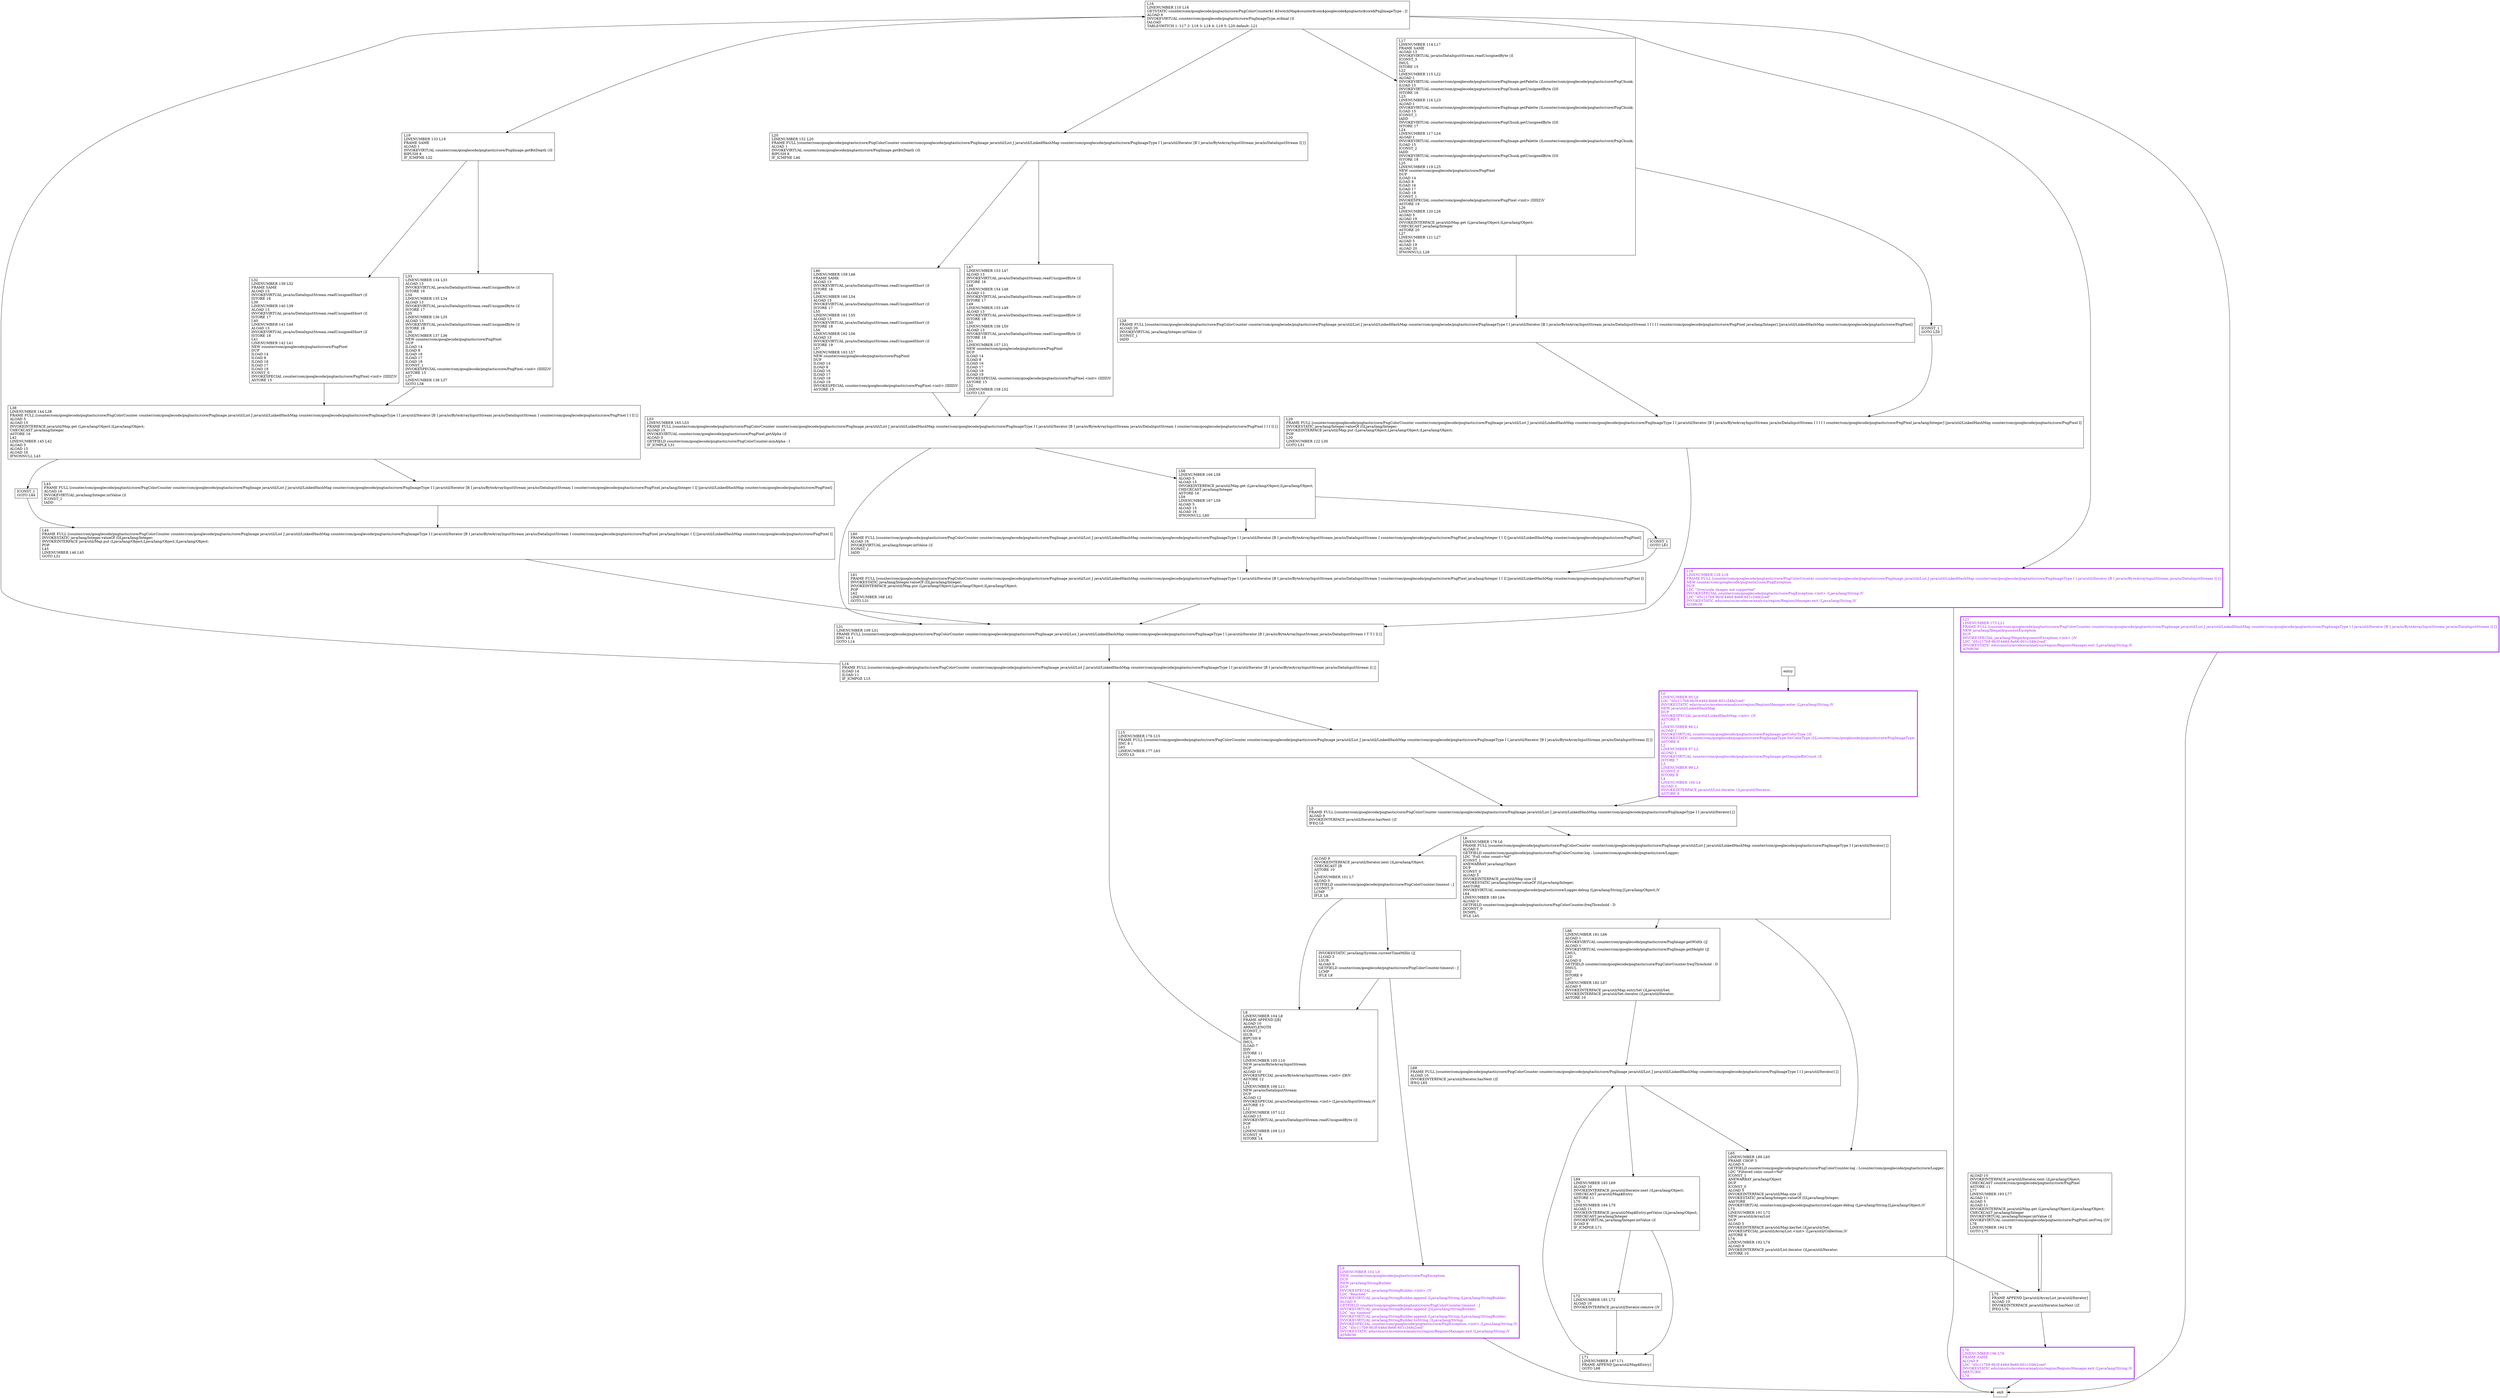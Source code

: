 digraph getColors {
node [shape=record];
1493728171 [label="ALOAD 10\lINVOKEINTERFACE java/util/Iterator.next ()Ljava/lang/Object;\lCHECKCAST counter/com/googlecode/pngtastic/core/PngPixel\lASTORE 11\lL77\lLINENUMBER 193 L77\lALOAD 11\lALOAD 5\lALOAD 11\lINVOKEINTERFACE java/util/Map.get (Ljava/lang/Object;)Ljava/lang/Object;\lCHECKCAST java/lang/Integer\lINVOKEVIRTUAL java/lang/Integer.intValue ()I\lINVOKEVIRTUAL counter/com/googlecode/pngtastic/core/PngPixel.setFreq (I)V\lL78\lLINENUMBER 194 L78\lGOTO L75\l"];
322973226 [label="L0\lLINENUMBER 95 L0\lLDC \"d5c117b9-9b3f-446d-8e66-601c34fe2ced\"\lINVOKESTATIC edu/cmu/cs/mvelezce/analysis/region/RegionsManager.enter (Ljava/lang/String;)V\lNEW java/util/LinkedHashMap\lDUP\lINVOKESPECIAL java/util/LinkedHashMap.\<init\> ()V\lASTORE 5\lL1\lLINENUMBER 96 L1\lALOAD 1\lINVOKEVIRTUAL counter/com/googlecode/pngtastic/core/PngImage.getColorType ()S\lINVOKESTATIC counter/com/googlecode/pngtastic/core/PngImageType.forColorType (I)Lcounter/com/googlecode/pngtastic/core/PngImageType;\lASTORE 6\lL2\lLINENUMBER 97 L2\lALOAD 1\lINVOKEVIRTUAL counter/com/googlecode/pngtastic/core/PngImage.getSampleBitCount ()I\lISTORE 7\lL3\lLINENUMBER 99 L3\lICONST_0\lISTORE 8\lL4\lLINENUMBER 100 L4\lALOAD 2\lINVOKEINTERFACE java/util/List.iterator ()Ljava/util/Iterator;\lASTORE 9\l"];
997624486 [label="L46\lLINENUMBER 159 L46\lFRAME SAME\lALOAD 13\lINVOKEVIRTUAL java/io/DataInputStream.readUnsignedShort ()I\lISTORE 16\lL54\lLINENUMBER 160 L54\lALOAD 13\lINVOKEVIRTUAL java/io/DataInputStream.readUnsignedShort ()I\lISTORE 17\lL55\lLINENUMBER 161 L55\lALOAD 13\lINVOKEVIRTUAL java/io/DataInputStream.readUnsignedShort ()I\lISTORE 18\lL56\lLINENUMBER 162 L56\lALOAD 13\lINVOKEVIRTUAL java/io/DataInputStream.readUnsignedShort ()I\lISTORE 19\lL57\lLINENUMBER 163 L57\lNEW counter/com/googlecode/pngtastic/core/PngPixel\lDUP\lILOAD 14\lILOAD 8\lILOAD 16\lILOAD 17\lILOAD 18\lILOAD 19\lINVOKESPECIAL counter/com/googlecode/pngtastic/core/PngPixel.\<init\> (IIIIII)V\lASTORE 15\l"];
1263493626 [label="L69\lLINENUMBER 183 L69\lALOAD 10\lINVOKEINTERFACE java/util/Iterator.next ()Ljava/lang/Object;\lCHECKCAST java/util/Map$Entry\lASTORE 11\lL70\lLINENUMBER 184 L70\lALOAD 11\lINVOKEINTERFACE java/util/Map$Entry.getValue ()Ljava/lang/Object;\lCHECKCAST java/lang/Integer\lINVOKEVIRTUAL java/lang/Integer.intValue ()I\lILOAD 9\lIF_ICMPGE L71\l"];
1408004140 [label="L72\lLINENUMBER 185 L72\lALOAD 10\lINVOKEINTERFACE java/util/Iterator.remove ()V\l"];
939052735 [label="L32\lLINENUMBER 139 L32\lFRAME SAME\lALOAD 13\lINVOKEVIRTUAL java/io/DataInputStream.readUnsignedShort ()I\lISTORE 16\lL39\lLINENUMBER 140 L39\lALOAD 13\lINVOKEVIRTUAL java/io/DataInputStream.readUnsignedShort ()I\lISTORE 17\lL40\lLINENUMBER 141 L40\lALOAD 13\lINVOKEVIRTUAL java/io/DataInputStream.readUnsignedShort ()I\lISTORE 18\lL41\lLINENUMBER 142 L41\lNEW counter/com/googlecode/pngtastic/core/PngPixel\lDUP\lILOAD 14\lILOAD 8\lILOAD 16\lILOAD 17\lILOAD 18\lICONST_0\lINVOKESPECIAL counter/com/googlecode/pngtastic/core/PngPixel.\<init\> (IIIIIZ)V\lASTORE 15\l"];
357789222 [label="INVOKESTATIC java/lang/System.currentTimeMillis ()J\lLLOAD 3\lLSUB\lALOAD 0\lGETFIELD counter/com/googlecode/pngtastic/core/PngColorCounter.timeout : J\lLCMP\lIFLE L8\l"];
129080114 [label="ICONST_1\lGOTO L61\l"];
758409827 [label="L53\lLINENUMBER 165 L53\lFRAME FULL [counter/com/googlecode/pngtastic/core/PngColorCounter counter/com/googlecode/pngtastic/core/PngImage java/util/List J java/util/LinkedHashMap counter/com/googlecode/pngtastic/core/PngImageType I I java/util/Iterator [B I java/io/ByteArrayInputStream java/io/DataInputStream I counter/com/googlecode/pngtastic/core/PngPixel I I I I] []\lALOAD 15\lINVOKEVIRTUAL counter/com/googlecode/pngtastic/core/PngPixel.getAlpha ()I\lALOAD 0\lGETFIELD counter/com/googlecode/pngtastic/core/PngColorCounter.minAlpha : I\lIF_ICMPLE L31\l"];
1053278746 [label="L58\lLINENUMBER 166 L58\lALOAD 5\lALOAD 15\lINVOKEINTERFACE java/util/Map.get (Ljava/lang/Object;)Ljava/lang/Object;\lCHECKCAST java/lang/Integer\lASTORE 16\lL59\lLINENUMBER 167 L59\lALOAD 5\lALOAD 15\lALOAD 16\lIFNONNULL L60\l"];
263164459 [label="L6\lLINENUMBER 178 L6\lFRAME FULL [counter/com/googlecode/pngtastic/core/PngColorCounter counter/com/googlecode/pngtastic/core/PngImage java/util/List J java/util/LinkedHashMap counter/com/googlecode/pngtastic/core/PngImageType I I java/util/Iterator] []\lALOAD 0\lGETFIELD counter/com/googlecode/pngtastic/core/PngColorCounter.log : Lcounter/com/googlecode/pngtastic/core/Logger;\lLDC \"Full color count=%d\"\lICONST_1\lANEWARRAY java/lang/Object\lDUP\lICONST_0\lALOAD 5\lINVOKEINTERFACE java/util/Map.size ()I\lINVOKESTATIC java/lang/Integer.valueOf (I)Ljava/lang/Integer;\lAASTORE\lINVOKEVIRTUAL counter/com/googlecode/pngtastic/core/Logger.debug (Ljava/lang/String;[Ljava/lang/Object;)V\lL64\lLINENUMBER 180 L64\lALOAD 0\lGETFIELD counter/com/googlecode/pngtastic/core/PngColorCounter.freqThreshold : D\lDCONST_0\lDCMPL\lIFLE L65\l"];
1563016020 [label="L14\lFRAME FULL [counter/com/googlecode/pngtastic/core/PngColorCounter counter/com/googlecode/pngtastic/core/PngImage java/util/List J java/util/LinkedHashMap counter/com/googlecode/pngtastic/core/PngImageType I I java/util/Iterator [B I java/io/ByteArrayInputStream java/io/DataInputStream I] []\lILOAD 14\lILOAD 11\lIF_ICMPGE L15\l"];
438819043 [label="L33\lLINENUMBER 134 L33\lALOAD 13\lINVOKEVIRTUAL java/io/DataInputStream.readUnsignedByte ()I\lISTORE 16\lL34\lLINENUMBER 135 L34\lALOAD 13\lINVOKEVIRTUAL java/io/DataInputStream.readUnsignedByte ()I\lISTORE 17\lL35\lLINENUMBER 136 L35\lALOAD 13\lINVOKEVIRTUAL java/io/DataInputStream.readUnsignedByte ()I\lISTORE 18\lL36\lLINENUMBER 137 L36\lNEW counter/com/googlecode/pngtastic/core/PngPixel\lDUP\lILOAD 14\lILOAD 8\lILOAD 16\lILOAD 17\lILOAD 18\lICONST_1\lINVOKESPECIAL counter/com/googlecode/pngtastic/core/PngPixel.\<init\> (IIIIIZ)V\lASTORE 15\lL37\lLINENUMBER 138 L37\lGOTO L38\l"];
1691542613 [label="L31\lLINENUMBER 109 L31\lFRAME FULL [counter/com/googlecode/pngtastic/core/PngColorCounter counter/com/googlecode/pngtastic/core/PngImage java/util/List J java/util/LinkedHashMap counter/com/googlecode/pngtastic/core/PngImageType I I java/util/Iterator [B I java/io/ByteArrayInputStream java/io/DataInputStream I T T I I] []\lIINC 14 1\lGOTO L14\l"];
964696545 [label="L47\lLINENUMBER 153 L47\lALOAD 13\lINVOKEVIRTUAL java/io/DataInputStream.readUnsignedByte ()I\lISTORE 16\lL48\lLINENUMBER 154 L48\lALOAD 13\lINVOKEVIRTUAL java/io/DataInputStream.readUnsignedByte ()I\lISTORE 17\lL49\lLINENUMBER 155 L49\lALOAD 13\lINVOKEVIRTUAL java/io/DataInputStream.readUnsignedByte ()I\lISTORE 18\lL50\lLINENUMBER 156 L50\lALOAD 13\lINVOKEVIRTUAL java/io/DataInputStream.readUnsignedByte ()I\lISTORE 19\lL51\lLINENUMBER 157 L51\lNEW counter/com/googlecode/pngtastic/core/PngPixel\lDUP\lILOAD 14\lILOAD 8\lILOAD 16\lILOAD 17\lILOAD 18\lILOAD 19\lINVOKESPECIAL counter/com/googlecode/pngtastic/core/PngPixel.\<init\> (IIIIII)V\lASTORE 15\lL52\lLINENUMBER 158 L52\lGOTO L53\l"];
1839982675 [label="L68\lFRAME FULL [counter/com/googlecode/pngtastic/core/PngColorCounter counter/com/googlecode/pngtastic/core/PngImage java/util/List J java/util/LinkedHashMap counter/com/googlecode/pngtastic/core/PngImageType I I I java/util/Iterator] []\lALOAD 10\lINVOKEINTERFACE java/util/Iterator.hasNext ()Z\lIFEQ L65\l"];
1777895391 [label="L75\lFRAME APPEND [java/util/ArrayList java/util/Iterator]\lALOAD 10\lINVOKEINTERFACE java/util/Iterator.hasNext ()Z\lIFEQ L76\l"];
1775574454 [label="L76\lLINENUMBER 196 L76\lFRAME SAME\lALOAD 9\lLDC \"d5c117b9-9b3f-446d-8e66-601c34fe2ced\"\lINVOKESTATIC edu/cmu/cs/mvelezce/analysis/region/RegionsManager.exit (Ljava/lang/String;)V\lARETURN\lL79\l"];
757382779 [label="L5\lFRAME FULL [counter/com/googlecode/pngtastic/core/PngColorCounter counter/com/googlecode/pngtastic/core/PngImage java/util/List J java/util/LinkedHashMap counter/com/googlecode/pngtastic/core/PngImageType I I java/util/Iterator] []\lALOAD 9\lINVOKEINTERFACE java/util/Iterator.hasNext ()Z\lIFEQ L6\l"];
1426640130 [label="L44\lFRAME FULL [counter/com/googlecode/pngtastic/core/PngColorCounter counter/com/googlecode/pngtastic/core/PngImage java/util/List J java/util/LinkedHashMap counter/com/googlecode/pngtastic/core/PngImageType I I java/util/Iterator [B I java/io/ByteArrayInputStream java/io/DataInputStream I counter/com/googlecode/pngtastic/core/PngPixel java/lang/Integer I I] [java/util/LinkedHashMap counter/com/googlecode/pngtastic/core/PngPixel I]\lINVOKESTATIC java/lang/Integer.valueOf (I)Ljava/lang/Integer;\lINVOKEINTERFACE java/util/Map.put (Ljava/lang/Object;Ljava/lang/Object;)Ljava/lang/Object;\lPOP\lL45\lLINENUMBER 146 L45\lGOTO L31\l"];
1076303849 [label="L18\lLINENUMBER 128 L18\lFRAME FULL [counter/com/googlecode/pngtastic/core/PngColorCounter counter/com/googlecode/pngtastic/core/PngImage java/util/List J java/util/LinkedHashMap counter/com/googlecode/pngtastic/core/PngImageType I I java/util/Iterator [B I java/io/ByteArrayInputStream java/io/DataInputStream I] []\lNEW counter/com/googlecode/pngtastic/core/PngException\lDUP\lLDC \"Greyscale images not supported\"\lINVOKESPECIAL counter/com/googlecode/pngtastic/core/PngException.\<init\> (Ljava/lang/String;)V\lLDC \"d5c117b9-9b3f-446d-8e66-601c34fe2ced\"\lINVOKESTATIC edu/cmu/cs/mvelezce/analysis/region/RegionsManager.exit (Ljava/lang/String;)V\lATHROW\l"];
1506445257 [label="L20\lLINENUMBER 152 L20\lFRAME FULL [counter/com/googlecode/pngtastic/core/PngColorCounter counter/com/googlecode/pngtastic/core/PngImage java/util/List J java/util/LinkedHashMap counter/com/googlecode/pngtastic/core/PngImageType I I java/util/Iterator [B I java/io/ByteArrayInputStream java/io/DataInputStream I] []\lALOAD 1\lINVOKEVIRTUAL counter/com/googlecode/pngtastic/core/PngImage.getBitDepth ()S\lBIPUSH 8\lIF_ICMPNE L46\l"];
11557015 [label="L43\lFRAME FULL [counter/com/googlecode/pngtastic/core/PngColorCounter counter/com/googlecode/pngtastic/core/PngImage java/util/List J java/util/LinkedHashMap counter/com/googlecode/pngtastic/core/PngImageType I I java/util/Iterator [B I java/io/ByteArrayInputStream java/io/DataInputStream I counter/com/googlecode/pngtastic/core/PngPixel java/lang/Integer I I] [java/util/LinkedHashMap counter/com/googlecode/pngtastic/core/PngPixel]\lALOAD 16\lINVOKEVIRTUAL java/lang/Integer.intValue ()I\lICONST_1\lIADD\l"];
615353505 [label="L21\lLINENUMBER 173 L21\lFRAME FULL [counter/com/googlecode/pngtastic/core/PngColorCounter counter/com/googlecode/pngtastic/core/PngImage java/util/List J java/util/LinkedHashMap counter/com/googlecode/pngtastic/core/PngImageType I I java/util/Iterator [B I java/io/ByteArrayInputStream java/io/DataInputStream I] []\lNEW java/lang/IllegalArgumentException\lDUP\lINVOKESPECIAL java/lang/IllegalArgumentException.\<init\> ()V\lLDC \"d5c117b9-9b3f-446d-8e66-601c34fe2ced\"\lINVOKESTATIC edu/cmu/cs/mvelezce/analysis/region/RegionsManager.exit (Ljava/lang/String;)V\lATHROW\l"];
495770762 [label="L8\lLINENUMBER 104 L8\lFRAME APPEND [[B]\lALOAD 10\lARRAYLENGTH\lICONST_1\lISUB\lBIPUSH 8\lIMUL\lILOAD 7\lIDIV\lISTORE 11\lL10\lLINENUMBER 105 L10\lNEW java/io/ByteArrayInputStream\lDUP\lALOAD 10\lINVOKESPECIAL java/io/ByteArrayInputStream.\<init\> ([B)V\lASTORE 12\lL11\lLINENUMBER 106 L11\lNEW java/io/DataInputStream\lDUP\lALOAD 12\lINVOKESPECIAL java/io/DataInputStream.\<init\> (Ljava/io/InputStream;)V\lASTORE 13\lL12\lLINENUMBER 107 L12\lALOAD 13\lINVOKEVIRTUAL java/io/DataInputStream.readUnsignedByte ()I\lPOP\lL13\lLINENUMBER 109 L13\lICONST_0\lISTORE 14\l"];
1838863071 [label="ALOAD 9\lINVOKEINTERFACE java/util/Iterator.next ()Ljava/lang/Object;\lCHECKCAST [B\lASTORE 10\lL7\lLINENUMBER 101 L7\lALOAD 0\lGETFIELD counter/com/googlecode/pngtastic/core/PngColorCounter.timeout : J\lLCONST_0\lLCMP\lIFLE L8\l"];
1529025944 [label="L71\lLINENUMBER 187 L71\lFRAME APPEND [java/util/Map$Entry]\lGOTO L68\l"];
230732017 [label="L66\lLINENUMBER 181 L66\lALOAD 1\lINVOKEVIRTUAL counter/com/googlecode/pngtastic/core/PngImage.getWidth ()J\lALOAD 1\lINVOKEVIRTUAL counter/com/googlecode/pngtastic/core/PngImage.getHeight ()J\lLMUL\lL2D\lALOAD 0\lGETFIELD counter/com/googlecode/pngtastic/core/PngColorCounter.freqThreshold : D\lDMUL\lD2I\lISTORE 9\lL67\lLINENUMBER 182 L67\lALOAD 5\lINVOKEINTERFACE java/util/Map.entrySet ()Ljava/util/Set;\lINVOKEINTERFACE java/util/Set.iterator ()Ljava/util/Iterator;\lASTORE 10\l"];
778324601 [label="L9\lLINENUMBER 102 L9\lNEW counter/com/googlecode/pngtastic/core/PngException\lDUP\lNEW java/lang/StringBuilder\lDUP\lINVOKESPECIAL java/lang/StringBuilder.\<init\> ()V\lLDC \"Reached \"\lINVOKEVIRTUAL java/lang/StringBuilder.append (Ljava/lang/String;)Ljava/lang/StringBuilder;\lALOAD 0\lGETFIELD counter/com/googlecode/pngtastic/core/PngColorCounter.timeout : J\lINVOKEVIRTUAL java/lang/StringBuilder.append (J)Ljava/lang/StringBuilder;\lLDC \"ms timeout\"\lINVOKEVIRTUAL java/lang/StringBuilder.append (Ljava/lang/String;)Ljava/lang/StringBuilder;\lINVOKEVIRTUAL java/lang/StringBuilder.toString ()Ljava/lang/String;\lINVOKESPECIAL counter/com/googlecode/pngtastic/core/PngException.\<init\> (Ljava/lang/String;)V\lLDC \"d5c117b9-9b3f-446d-8e66-601c34fe2ced\"\lINVOKESTATIC edu/cmu/cs/mvelezce/analysis/region/RegionsManager.exit (Ljava/lang/String;)V\lATHROW\l"];
1932782312 [label="L38\lLINENUMBER 144 L38\lFRAME FULL [counter/com/googlecode/pngtastic/core/PngColorCounter counter/com/googlecode/pngtastic/core/PngImage java/util/List J java/util/LinkedHashMap counter/com/googlecode/pngtastic/core/PngImageType I I java/util/Iterator [B I java/io/ByteArrayInputStream java/io/DataInputStream I counter/com/googlecode/pngtastic/core/PngPixel I I I] []\lALOAD 5\lALOAD 15\lINVOKEINTERFACE java/util/Map.get (Ljava/lang/Object;)Ljava/lang/Object;\lCHECKCAST java/lang/Integer\lASTORE 16\lL42\lLINENUMBER 145 L42\lALOAD 5\lALOAD 15\lALOAD 16\lIFNONNULL L43\l"];
1900864264 [label="ICONST_1\lGOTO L44\l"];
680930376 [label="L16\lLINENUMBER 110 L16\lGETSTATIC counter/com/googlecode/pngtastic/core/PngColorCounter$1.$SwitchMap$counter$com$googlecode$pngtastic$core$PngImageType : [I\lALOAD 6\lINVOKEVIRTUAL counter/com/googlecode/pngtastic/core/PngImageType.ordinal ()I\lIALOAD\lTABLESWITCH
      1: L17
      2: L18
      3: L18
      4: L19
      5: L20
      default: L21\l"];
298500309 [label="L19\lLINENUMBER 133 L19\lFRAME SAME\lALOAD 1\lINVOKEVIRTUAL counter/com/googlecode/pngtastic/core/PngImage.getBitDepth ()S\lBIPUSH 8\lIF_ICMPNE L32\l"];
103011084 [label="L65\lLINENUMBER 189 L65\lFRAME CHOP 3\lALOAD 0\lGETFIELD counter/com/googlecode/pngtastic/core/PngColorCounter.log : Lcounter/com/googlecode/pngtastic/core/Logger;\lLDC \"Filtered color count=%d\"\lICONST_1\lANEWARRAY java/lang/Object\lDUP\lICONST_0\lALOAD 5\lINVOKEINTERFACE java/util/Map.size ()I\lINVOKESTATIC java/lang/Integer.valueOf (I)Ljava/lang/Integer;\lAASTORE\lINVOKEVIRTUAL counter/com/googlecode/pngtastic/core/Logger.debug (Ljava/lang/String;[Ljava/lang/Object;)V\lL73\lLINENUMBER 191 L73\lNEW java/util/ArrayList\lDUP\lALOAD 5\lINVOKEINTERFACE java/util/Map.keySet ()Ljava/util/Set;\lINVOKESPECIAL java/util/ArrayList.\<init\> (Ljava/util/Collection;)V\lASTORE 9\lL74\lLINENUMBER 192 L74\lALOAD 9\lINVOKEINTERFACE java/util/List.iterator ()Ljava/util/Iterator;\lASTORE 10\l"];
773880401 [label="L28\lFRAME FULL [counter/com/googlecode/pngtastic/core/PngColorCounter counter/com/googlecode/pngtastic/core/PngImage java/util/List J java/util/LinkedHashMap counter/com/googlecode/pngtastic/core/PngImageType I I java/util/Iterator [B I java/io/ByteArrayInputStream java/io/DataInputStream I I I I I counter/com/googlecode/pngtastic/core/PngPixel java/lang/Integer] [java/util/LinkedHashMap counter/com/googlecode/pngtastic/core/PngPixel]\lALOAD 20\lINVOKEVIRTUAL java/lang/Integer.intValue ()I\lICONST_1\lIADD\l"];
601441427 [label="L29\lFRAME FULL [counter/com/googlecode/pngtastic/core/PngColorCounter counter/com/googlecode/pngtastic/core/PngImage java/util/List J java/util/LinkedHashMap counter/com/googlecode/pngtastic/core/PngImageType I I java/util/Iterator [B I java/io/ByteArrayInputStream java/io/DataInputStream I I I I I counter/com/googlecode/pngtastic/core/PngPixel java/lang/Integer] [java/util/LinkedHashMap counter/com/googlecode/pngtastic/core/PngPixel I]\lINVOKESTATIC java/lang/Integer.valueOf (I)Ljava/lang/Integer;\lINVOKEINTERFACE java/util/Map.put (Ljava/lang/Object;Ljava/lang/Object;)Ljava/lang/Object;\lPOP\lL30\lLINENUMBER 122 L30\lGOTO L31\l"];
641357047 [label="L15\lLINENUMBER 176 L15\lFRAME FULL [counter/com/googlecode/pngtastic/core/PngColorCounter counter/com/googlecode/pngtastic/core/PngImage java/util/List J java/util/LinkedHashMap counter/com/googlecode/pngtastic/core/PngImageType I I java/util/Iterator [B I java/io/ByteArrayInputStream java/io/DataInputStream I] []\lIINC 8 1\lL63\lLINENUMBER 177 L63\lGOTO L5\l"];
877555835 [label="L17\lLINENUMBER 114 L17\lFRAME SAME\lALOAD 13\lINVOKEVIRTUAL java/io/DataInputStream.readUnsignedByte ()I\lICONST_3\lIMUL\lISTORE 15\lL22\lLINENUMBER 115 L22\lALOAD 1\lINVOKEVIRTUAL counter/com/googlecode/pngtastic/core/PngImage.getPalette ()Lcounter/com/googlecode/pngtastic/core/PngChunk;\lILOAD 15\lINVOKEVIRTUAL counter/com/googlecode/pngtastic/core/PngChunk.getUnsignedByte (I)S\lISTORE 16\lL23\lLINENUMBER 116 L23\lALOAD 1\lINVOKEVIRTUAL counter/com/googlecode/pngtastic/core/PngImage.getPalette ()Lcounter/com/googlecode/pngtastic/core/PngChunk;\lILOAD 15\lICONST_1\lIADD\lINVOKEVIRTUAL counter/com/googlecode/pngtastic/core/PngChunk.getUnsignedByte (I)S\lISTORE 17\lL24\lLINENUMBER 117 L24\lALOAD 1\lINVOKEVIRTUAL counter/com/googlecode/pngtastic/core/PngImage.getPalette ()Lcounter/com/googlecode/pngtastic/core/PngChunk;\lILOAD 15\lICONST_2\lIADD\lINVOKEVIRTUAL counter/com/googlecode/pngtastic/core/PngChunk.getUnsignedByte (I)S\lISTORE 18\lL25\lLINENUMBER 119 L25\lNEW counter/com/googlecode/pngtastic/core/PngPixel\lDUP\lILOAD 14\lILOAD 8\lILOAD 16\lILOAD 17\lILOAD 18\lICONST_1\lINVOKESPECIAL counter/com/googlecode/pngtastic/core/PngPixel.\<init\> (IIIIIZ)V\lASTORE 19\lL26\lLINENUMBER 120 L26\lALOAD 5\lALOAD 19\lINVOKEINTERFACE java/util/Map.get (Ljava/lang/Object;)Ljava/lang/Object;\lCHECKCAST java/lang/Integer\lASTORE 20\lL27\lLINENUMBER 121 L27\lALOAD 5\lALOAD 19\lALOAD 20\lIFNONNULL L28\l"];
144507608 [label="L60\lFRAME FULL [counter/com/googlecode/pngtastic/core/PngColorCounter counter/com/googlecode/pngtastic/core/PngImage java/util/List J java/util/LinkedHashMap counter/com/googlecode/pngtastic/core/PngImageType I I java/util/Iterator [B I java/io/ByteArrayInputStream java/io/DataInputStream I counter/com/googlecode/pngtastic/core/PngPixel java/lang/Integer I I I] [java/util/LinkedHashMap counter/com/googlecode/pngtastic/core/PngPixel]\lALOAD 16\lINVOKEVIRTUAL java/lang/Integer.intValue ()I\lICONST_1\lIADD\l"];
116659930 [label="L61\lFRAME FULL [counter/com/googlecode/pngtastic/core/PngColorCounter counter/com/googlecode/pngtastic/core/PngImage java/util/List J java/util/LinkedHashMap counter/com/googlecode/pngtastic/core/PngImageType I I java/util/Iterator [B I java/io/ByteArrayInputStream java/io/DataInputStream I counter/com/googlecode/pngtastic/core/PngPixel java/lang/Integer I I I] [java/util/LinkedHashMap counter/com/googlecode/pngtastic/core/PngPixel I]\lINVOKESTATIC java/lang/Integer.valueOf (I)Ljava/lang/Integer;\lINVOKEINTERFACE java/util/Map.put (Ljava/lang/Object;Ljava/lang/Object;)Ljava/lang/Object;\lPOP\lL62\lLINENUMBER 168 L62\lGOTO L31\l"];
1455470399 [label="ICONST_1\lGOTO L29\l"];
entry;
exit;
1493728171 -> 1777895391;
322973226 -> 757382779;
997624486 -> 758409827;
1263493626 -> 1529025944;
1263493626 -> 1408004140;
1408004140 -> 1529025944;
939052735 -> 1932782312;
357789222 -> 778324601;
357789222 -> 495770762;
129080114 -> 116659930;
758409827 -> 1053278746;
758409827 -> 1691542613;
1053278746 -> 144507608;
1053278746 -> 129080114;
263164459 -> 103011084;
263164459 -> 230732017;
1563016020 -> 641357047;
1563016020 -> 680930376;
438819043 -> 1932782312;
1691542613 -> 1563016020;
964696545 -> 758409827;
1839982675 -> 103011084;
1839982675 -> 1263493626;
1777895391 -> 1493728171;
1777895391 -> 1775574454;
1775574454 -> exit;
757382779 -> 1838863071;
757382779 -> 263164459;
1426640130 -> 1691542613;
1076303849 -> exit;
1506445257 -> 997624486;
1506445257 -> 964696545;
11557015 -> 1426640130;
615353505 -> exit;
495770762 -> 1563016020;
1838863071 -> 357789222;
1838863071 -> 495770762;
1529025944 -> 1839982675;
230732017 -> 1839982675;
778324601 -> exit;
1932782312 -> 11557015;
1932782312 -> 1900864264;
1900864264 -> 1426640130;
680930376 -> 298500309;
680930376 -> 877555835;
680930376 -> 1076303849;
680930376 -> 1506445257;
680930376 -> 615353505;
entry -> 322973226;
298500309 -> 438819043;
298500309 -> 939052735;
103011084 -> 1777895391;
773880401 -> 601441427;
601441427 -> 1691542613;
641357047 -> 757382779;
877555835 -> 773880401;
877555835 -> 1455470399;
144507608 -> 116659930;
116659930 -> 1691542613;
1455470399 -> 601441427;
322973226[fontcolor="purple", penwidth=3, color="purple"];
1775574454[fontcolor="purple", penwidth=3, color="purple"];
778324601[fontcolor="purple", penwidth=3, color="purple"];
1076303849[fontcolor="purple", penwidth=3, color="purple"];
615353505[fontcolor="purple", penwidth=3, color="purple"];
}
